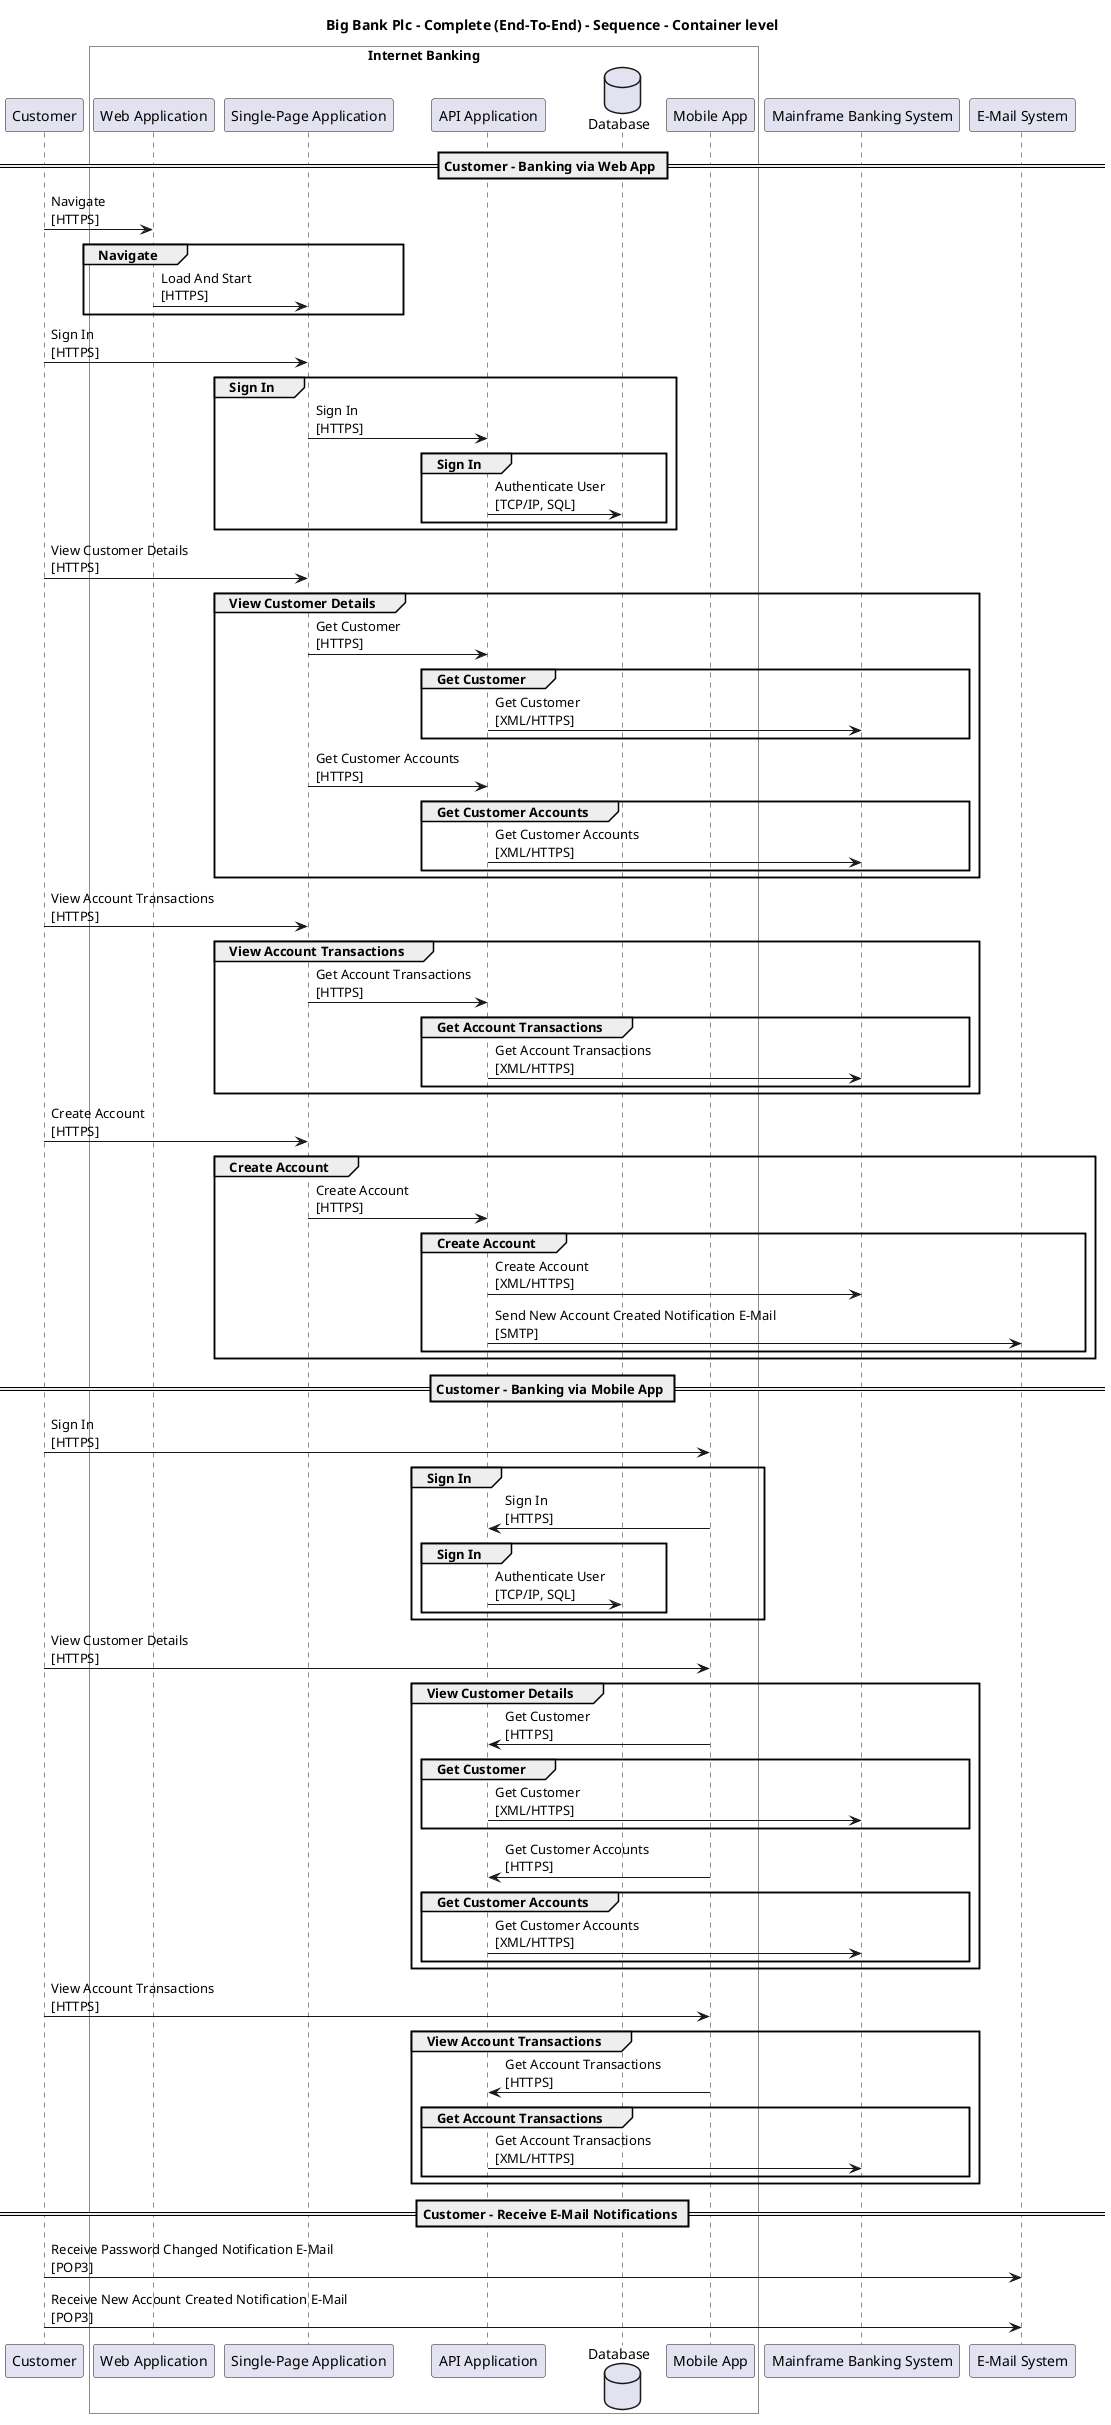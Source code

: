 @startuml

title Big Bank Plc - Complete (End-To-End) - Sequence - Container level

participant "Customer" as BigBankPlc.Actors.Customer

box "Internet Banking" #White
    participant "Web Application" as BigBankPlc.SoftwareSystems.InternetBanking.Containers.WebApplication
    participant "Single-Page Application" as BigBankPlc.SoftwareSystems.InternetBanking.Containers.SinglePageApp
    participant "API Application" as BigBankPlc.SoftwareSystems.InternetBanking.Containers.APIApplication
    database "Database" as BigBankPlc.SoftwareSystems.InternetBanking.Containers.Database
    participant "Mobile App" as BigBankPlc.SoftwareSystems.InternetBanking.Containers.MobileApp
end box

participant "Mainframe Banking System" as BigBankPlc.SoftwareSystems.MainframeBankingSystem
participant "E-Mail System" as BigBankPlc.SoftwareSystems.EMailSystem

== Customer - Banking via Web App ==
BigBankPlc.Actors.Customer -> BigBankPlc.SoftwareSystems.InternetBanking.Containers.WebApplication : Navigate\n[HTTPS]
group Navigate
BigBankPlc.SoftwareSystems.InternetBanking.Containers.WebApplication -> BigBankPlc.SoftwareSystems.InternetBanking.Containers.SinglePageApp : Load And Start\n[HTTPS]
end
BigBankPlc.Actors.Customer -> BigBankPlc.SoftwareSystems.InternetBanking.Containers.SinglePageApp : Sign In\n[HTTPS]
group Sign In
BigBankPlc.SoftwareSystems.InternetBanking.Containers.SinglePageApp -> BigBankPlc.SoftwareSystems.InternetBanking.Containers.APIApplication : Sign In\n[HTTPS]
group Sign In
BigBankPlc.SoftwareSystems.InternetBanking.Containers.APIApplication -> BigBankPlc.SoftwareSystems.InternetBanking.Containers.Database : Authenticate User\n[TCP/IP, SQL]
end
end
BigBankPlc.Actors.Customer -> BigBankPlc.SoftwareSystems.InternetBanking.Containers.SinglePageApp : View Customer Details\n[HTTPS]
group View Customer Details
BigBankPlc.SoftwareSystems.InternetBanking.Containers.SinglePageApp -> BigBankPlc.SoftwareSystems.InternetBanking.Containers.APIApplication : Get Customer\n[HTTPS]
group Get Customer
BigBankPlc.SoftwareSystems.InternetBanking.Containers.APIApplication -> BigBankPlc.SoftwareSystems.MainframeBankingSystem : Get Customer\n[XML/HTTPS]
end
BigBankPlc.SoftwareSystems.InternetBanking.Containers.SinglePageApp -> BigBankPlc.SoftwareSystems.InternetBanking.Containers.APIApplication : Get Customer Accounts\n[HTTPS]
group Get Customer Accounts
BigBankPlc.SoftwareSystems.InternetBanking.Containers.APIApplication -> BigBankPlc.SoftwareSystems.MainframeBankingSystem : Get Customer Accounts\n[XML/HTTPS]
end
end
BigBankPlc.Actors.Customer -> BigBankPlc.SoftwareSystems.InternetBanking.Containers.SinglePageApp : View Account Transactions\n[HTTPS]
group View Account Transactions
BigBankPlc.SoftwareSystems.InternetBanking.Containers.SinglePageApp -> BigBankPlc.SoftwareSystems.InternetBanking.Containers.APIApplication : Get Account Transactions\n[HTTPS]
group Get Account Transactions
BigBankPlc.SoftwareSystems.InternetBanking.Containers.APIApplication -> BigBankPlc.SoftwareSystems.MainframeBankingSystem : Get Account Transactions\n[XML/HTTPS]
end
end
BigBankPlc.Actors.Customer -> BigBankPlc.SoftwareSystems.InternetBanking.Containers.SinglePageApp : Create Account\n[HTTPS]
group Create Account
BigBankPlc.SoftwareSystems.InternetBanking.Containers.SinglePageApp -> BigBankPlc.SoftwareSystems.InternetBanking.Containers.APIApplication : Create Account\n[HTTPS]
group Create Account
BigBankPlc.SoftwareSystems.InternetBanking.Containers.APIApplication -> BigBankPlc.SoftwareSystems.MainframeBankingSystem : Create Account\n[XML/HTTPS]
BigBankPlc.SoftwareSystems.InternetBanking.Containers.APIApplication -> BigBankPlc.SoftwareSystems.EMailSystem : Send New Account Created Notification E-Mail\n[SMTP]
end
end
== Customer - Banking via Mobile App ==
BigBankPlc.Actors.Customer -> BigBankPlc.SoftwareSystems.InternetBanking.Containers.MobileApp : Sign In\n[HTTPS]
group Sign In
BigBankPlc.SoftwareSystems.InternetBanking.Containers.MobileApp -> BigBankPlc.SoftwareSystems.InternetBanking.Containers.APIApplication : Sign In\n[HTTPS]
group Sign In
BigBankPlc.SoftwareSystems.InternetBanking.Containers.APIApplication -> BigBankPlc.SoftwareSystems.InternetBanking.Containers.Database : Authenticate User\n[TCP/IP, SQL]
end
end
BigBankPlc.Actors.Customer -> BigBankPlc.SoftwareSystems.InternetBanking.Containers.MobileApp : View Customer Details\n[HTTPS]
group View Customer Details
BigBankPlc.SoftwareSystems.InternetBanking.Containers.MobileApp -> BigBankPlc.SoftwareSystems.InternetBanking.Containers.APIApplication : Get Customer\n[HTTPS]
group Get Customer
BigBankPlc.SoftwareSystems.InternetBanking.Containers.APIApplication -> BigBankPlc.SoftwareSystems.MainframeBankingSystem : Get Customer\n[XML/HTTPS]
end
BigBankPlc.SoftwareSystems.InternetBanking.Containers.MobileApp -> BigBankPlc.SoftwareSystems.InternetBanking.Containers.APIApplication : Get Customer Accounts\n[HTTPS]
group Get Customer Accounts
BigBankPlc.SoftwareSystems.InternetBanking.Containers.APIApplication -> BigBankPlc.SoftwareSystems.MainframeBankingSystem : Get Customer Accounts\n[XML/HTTPS]
end
end
BigBankPlc.Actors.Customer -> BigBankPlc.SoftwareSystems.InternetBanking.Containers.MobileApp : View Account Transactions\n[HTTPS]
group View Account Transactions
BigBankPlc.SoftwareSystems.InternetBanking.Containers.MobileApp -> BigBankPlc.SoftwareSystems.InternetBanking.Containers.APIApplication : Get Account Transactions\n[HTTPS]
group Get Account Transactions
BigBankPlc.SoftwareSystems.InternetBanking.Containers.APIApplication -> BigBankPlc.SoftwareSystems.MainframeBankingSystem : Get Account Transactions\n[XML/HTTPS]
end
end
== Customer - Receive E-Mail Notifications ==
BigBankPlc.Actors.Customer -> BigBankPlc.SoftwareSystems.EMailSystem : Receive Password Changed Notification E-Mail\n[POP3]
BigBankPlc.Actors.Customer -> BigBankPlc.SoftwareSystems.EMailSystem : Receive New Account Created Notification E-Mail\n[POP3]


@enduml
